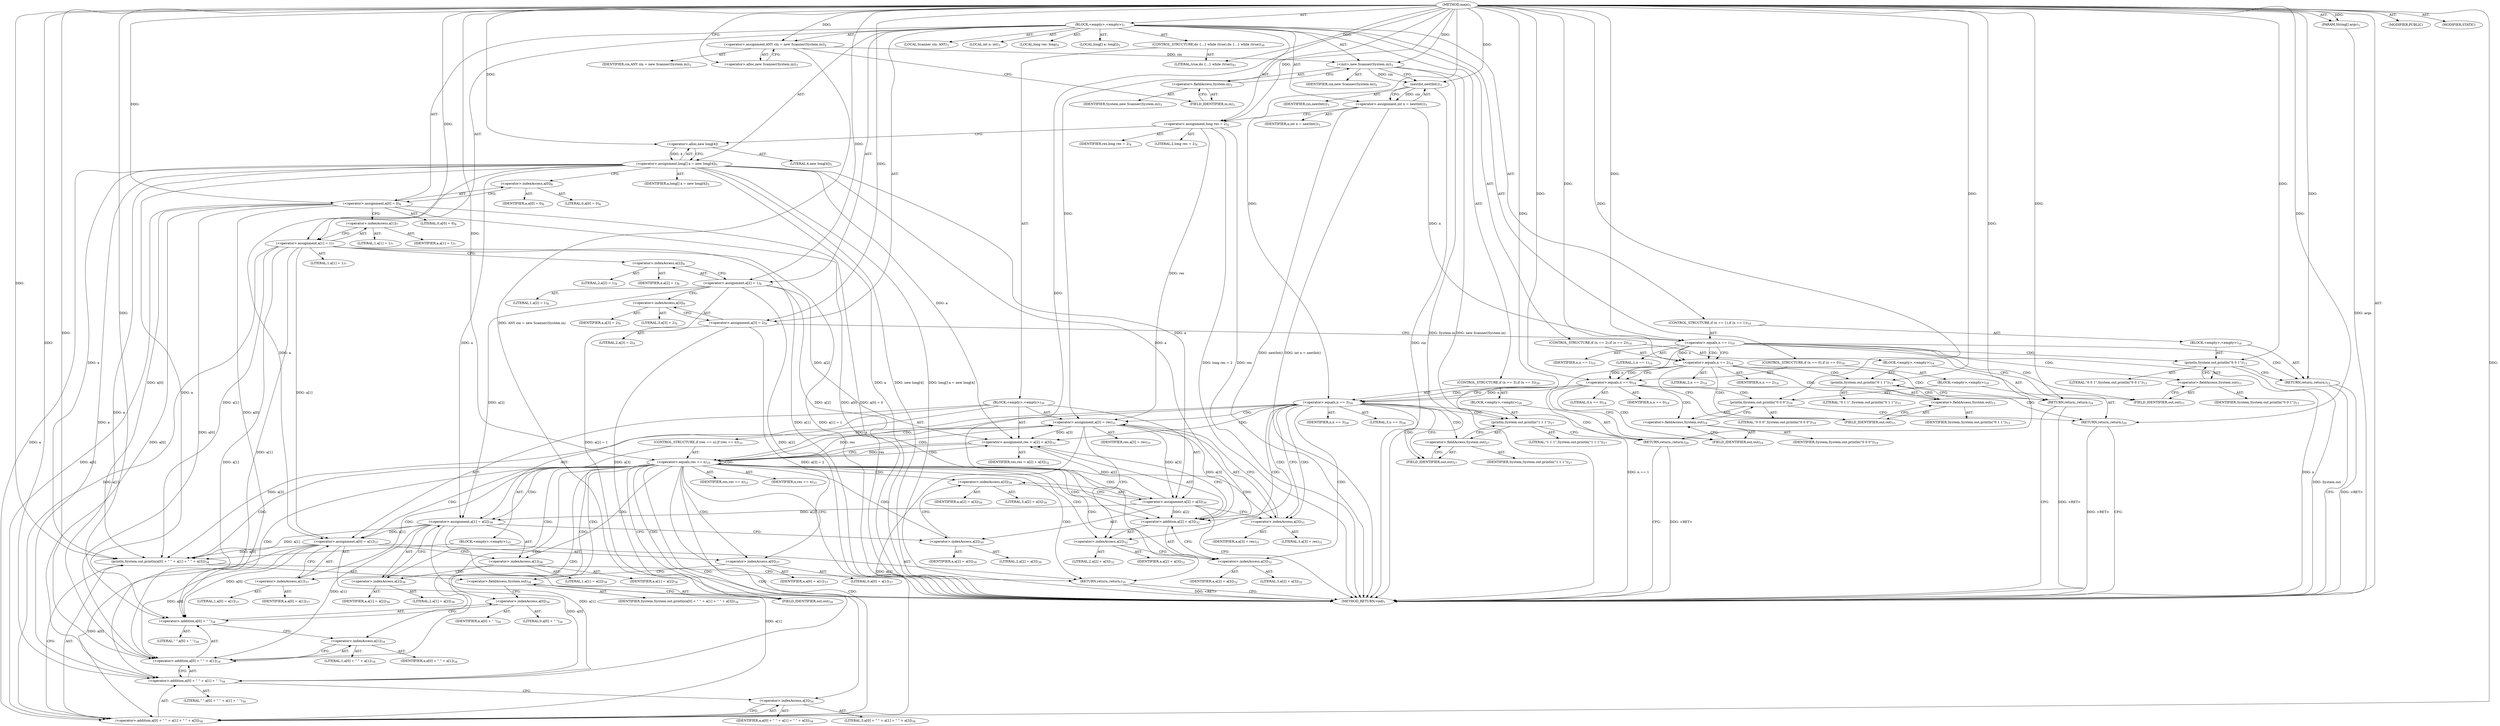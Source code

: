 digraph "main" {  
"19" [label = <(METHOD,main)<SUB>1</SUB>> ]
"20" [label = <(PARAM,String[] args)<SUB>1</SUB>> ]
"21" [label = <(BLOCK,&lt;empty&gt;,&lt;empty&gt;)<SUB>1</SUB>> ]
"4" [label = <(LOCAL,Scanner cin: ANY)<SUB>2</SUB>> ]
"22" [label = <(&lt;operator&gt;.assignment,ANY cin = new Scanner(System.in))<SUB>2</SUB>> ]
"23" [label = <(IDENTIFIER,cin,ANY cin = new Scanner(System.in))<SUB>2</SUB>> ]
"24" [label = <(&lt;operator&gt;.alloc,new Scanner(System.in))<SUB>2</SUB>> ]
"25" [label = <(&lt;init&gt;,new Scanner(System.in))<SUB>2</SUB>> ]
"3" [label = <(IDENTIFIER,cin,new Scanner(System.in))<SUB>2</SUB>> ]
"26" [label = <(&lt;operator&gt;.fieldAccess,System.in)<SUB>2</SUB>> ]
"27" [label = <(IDENTIFIER,System,new Scanner(System.in))<SUB>2</SUB>> ]
"28" [label = <(FIELD_IDENTIFIER,in,in)<SUB>2</SUB>> ]
"29" [label = <(LOCAL,int n: int)<SUB>3</SUB>> ]
"30" [label = <(&lt;operator&gt;.assignment,int n = nextInt())<SUB>3</SUB>> ]
"31" [label = <(IDENTIFIER,n,int n = nextInt())<SUB>3</SUB>> ]
"32" [label = <(nextInt,nextInt())<SUB>3</SUB>> ]
"33" [label = <(IDENTIFIER,cin,nextInt())<SUB>3</SUB>> ]
"34" [label = <(LOCAL,long res: long)<SUB>4</SUB>> ]
"35" [label = <(&lt;operator&gt;.assignment,long res = 2)<SUB>4</SUB>> ]
"36" [label = <(IDENTIFIER,res,long res = 2)<SUB>4</SUB>> ]
"37" [label = <(LITERAL,2,long res = 2)<SUB>4</SUB>> ]
"38" [label = <(LOCAL,long[] a: long[])<SUB>5</SUB>> ]
"39" [label = <(&lt;operator&gt;.assignment,long[] a = new long[4])<SUB>5</SUB>> ]
"40" [label = <(IDENTIFIER,a,long[] a = new long[4])<SUB>5</SUB>> ]
"41" [label = <(&lt;operator&gt;.alloc,new long[4])> ]
"42" [label = <(LITERAL,4,new long[4])<SUB>5</SUB>> ]
"43" [label = <(&lt;operator&gt;.assignment,a[0] = 0)<SUB>6</SUB>> ]
"44" [label = <(&lt;operator&gt;.indexAccess,a[0])<SUB>6</SUB>> ]
"45" [label = <(IDENTIFIER,a,a[0] = 0)<SUB>6</SUB>> ]
"46" [label = <(LITERAL,0,a[0] = 0)<SUB>6</SUB>> ]
"47" [label = <(LITERAL,0,a[0] = 0)<SUB>6</SUB>> ]
"48" [label = <(&lt;operator&gt;.assignment,a[1] = 1)<SUB>7</SUB>> ]
"49" [label = <(&lt;operator&gt;.indexAccess,a[1])<SUB>7</SUB>> ]
"50" [label = <(IDENTIFIER,a,a[1] = 1)<SUB>7</SUB>> ]
"51" [label = <(LITERAL,1,a[1] = 1)<SUB>7</SUB>> ]
"52" [label = <(LITERAL,1,a[1] = 1)<SUB>7</SUB>> ]
"53" [label = <(&lt;operator&gt;.assignment,a[2] = 1)<SUB>8</SUB>> ]
"54" [label = <(&lt;operator&gt;.indexAccess,a[2])<SUB>8</SUB>> ]
"55" [label = <(IDENTIFIER,a,a[2] = 1)<SUB>8</SUB>> ]
"56" [label = <(LITERAL,2,a[2] = 1)<SUB>8</SUB>> ]
"57" [label = <(LITERAL,1,a[2] = 1)<SUB>8</SUB>> ]
"58" [label = <(&lt;operator&gt;.assignment,a[3] = 2)<SUB>9</SUB>> ]
"59" [label = <(&lt;operator&gt;.indexAccess,a[3])<SUB>9</SUB>> ]
"60" [label = <(IDENTIFIER,a,a[3] = 2)<SUB>9</SUB>> ]
"61" [label = <(LITERAL,3,a[3] = 2)<SUB>9</SUB>> ]
"62" [label = <(LITERAL,2,a[3] = 2)<SUB>9</SUB>> ]
"63" [label = <(CONTROL_STRUCTURE,if (n == 1),if (n == 1))<SUB>10</SUB>> ]
"64" [label = <(&lt;operator&gt;.equals,n == 1)<SUB>10</SUB>> ]
"65" [label = <(IDENTIFIER,n,n == 1)<SUB>10</SUB>> ]
"66" [label = <(LITERAL,1,n == 1)<SUB>10</SUB>> ]
"67" [label = <(BLOCK,&lt;empty&gt;,&lt;empty&gt;)<SUB>10</SUB>> ]
"68" [label = <(println,System.out.println(&quot;0 0 1&quot;))<SUB>11</SUB>> ]
"69" [label = <(&lt;operator&gt;.fieldAccess,System.out)<SUB>11</SUB>> ]
"70" [label = <(IDENTIFIER,System,System.out.println(&quot;0 0 1&quot;))<SUB>11</SUB>> ]
"71" [label = <(FIELD_IDENTIFIER,out,out)<SUB>11</SUB>> ]
"72" [label = <(LITERAL,&quot;0 0 1&quot;,System.out.println(&quot;0 0 1&quot;))<SUB>11</SUB>> ]
"73" [label = <(RETURN,return;,return;)<SUB>12</SUB>> ]
"74" [label = <(CONTROL_STRUCTURE,if (n == 2),if (n == 2))<SUB>14</SUB>> ]
"75" [label = <(&lt;operator&gt;.equals,n == 2)<SUB>14</SUB>> ]
"76" [label = <(IDENTIFIER,n,n == 2)<SUB>14</SUB>> ]
"77" [label = <(LITERAL,2,n == 2)<SUB>14</SUB>> ]
"78" [label = <(BLOCK,&lt;empty&gt;,&lt;empty&gt;)<SUB>14</SUB>> ]
"79" [label = <(println,System.out.println(&quot;0 1 1&quot;))<SUB>15</SUB>> ]
"80" [label = <(&lt;operator&gt;.fieldAccess,System.out)<SUB>15</SUB>> ]
"81" [label = <(IDENTIFIER,System,System.out.println(&quot;0 1 1&quot;))<SUB>15</SUB>> ]
"82" [label = <(FIELD_IDENTIFIER,out,out)<SUB>15</SUB>> ]
"83" [label = <(LITERAL,&quot;0 1 1&quot;,System.out.println(&quot;0 1 1&quot;))<SUB>15</SUB>> ]
"84" [label = <(RETURN,return;,return;)<SUB>16</SUB>> ]
"85" [label = <(CONTROL_STRUCTURE,if (n == 0),if (n == 0))<SUB>18</SUB>> ]
"86" [label = <(&lt;operator&gt;.equals,n == 0)<SUB>18</SUB>> ]
"87" [label = <(IDENTIFIER,n,n == 0)<SUB>18</SUB>> ]
"88" [label = <(LITERAL,0,n == 0)<SUB>18</SUB>> ]
"89" [label = <(BLOCK,&lt;empty&gt;,&lt;empty&gt;)<SUB>18</SUB>> ]
"90" [label = <(println,System.out.println(&quot;0 0 0&quot;))<SUB>19</SUB>> ]
"91" [label = <(&lt;operator&gt;.fieldAccess,System.out)<SUB>19</SUB>> ]
"92" [label = <(IDENTIFIER,System,System.out.println(&quot;0 0 0&quot;))<SUB>19</SUB>> ]
"93" [label = <(FIELD_IDENTIFIER,out,out)<SUB>19</SUB>> ]
"94" [label = <(LITERAL,&quot;0 0 0&quot;,System.out.println(&quot;0 0 0&quot;))<SUB>19</SUB>> ]
"95" [label = <(RETURN,return;,return;)<SUB>20</SUB>> ]
"96" [label = <(CONTROL_STRUCTURE,if (n == 3),if (n == 3))<SUB>26</SUB>> ]
"97" [label = <(&lt;operator&gt;.equals,n == 3)<SUB>26</SUB>> ]
"98" [label = <(IDENTIFIER,n,n == 3)<SUB>26</SUB>> ]
"99" [label = <(LITERAL,3,n == 3)<SUB>26</SUB>> ]
"100" [label = <(BLOCK,&lt;empty&gt;,&lt;empty&gt;)<SUB>26</SUB>> ]
"101" [label = <(println,System.out.println(&quot;1 1 1&quot;))<SUB>27</SUB>> ]
"102" [label = <(&lt;operator&gt;.fieldAccess,System.out)<SUB>27</SUB>> ]
"103" [label = <(IDENTIFIER,System,System.out.println(&quot;1 1 1&quot;))<SUB>27</SUB>> ]
"104" [label = <(FIELD_IDENTIFIER,out,out)<SUB>27</SUB>> ]
"105" [label = <(LITERAL,&quot;1 1 1&quot;,System.out.println(&quot;1 1 1&quot;))<SUB>27</SUB>> ]
"106" [label = <(RETURN,return;,return;)<SUB>28</SUB>> ]
"107" [label = <(CONTROL_STRUCTURE,do {...} while (true),do {...} while (true))<SUB>30</SUB>> ]
"108" [label = <(BLOCK,&lt;empty&gt;,&lt;empty&gt;)<SUB>30</SUB>> ]
"109" [label = <(&lt;operator&gt;.assignment,a[3] = res)<SUB>31</SUB>> ]
"110" [label = <(&lt;operator&gt;.indexAccess,a[3])<SUB>31</SUB>> ]
"111" [label = <(IDENTIFIER,a,a[3] = res)<SUB>31</SUB>> ]
"112" [label = <(LITERAL,3,a[3] = res)<SUB>31</SUB>> ]
"113" [label = <(IDENTIFIER,res,a[3] = res)<SUB>31</SUB>> ]
"114" [label = <(&lt;operator&gt;.assignment,res = a[2] + a[3])<SUB>32</SUB>> ]
"115" [label = <(IDENTIFIER,res,res = a[2] + a[3])<SUB>32</SUB>> ]
"116" [label = <(&lt;operator&gt;.addition,a[2] + a[3])<SUB>32</SUB>> ]
"117" [label = <(&lt;operator&gt;.indexAccess,a[2])<SUB>32</SUB>> ]
"118" [label = <(IDENTIFIER,a,a[2] + a[3])<SUB>32</SUB>> ]
"119" [label = <(LITERAL,2,a[2] + a[3])<SUB>32</SUB>> ]
"120" [label = <(&lt;operator&gt;.indexAccess,a[3])<SUB>32</SUB>> ]
"121" [label = <(IDENTIFIER,a,a[2] + a[3])<SUB>32</SUB>> ]
"122" [label = <(LITERAL,3,a[2] + a[3])<SUB>32</SUB>> ]
"123" [label = <(CONTROL_STRUCTURE,if (res == n),if (res == n))<SUB>33</SUB>> ]
"124" [label = <(&lt;operator&gt;.equals,res == n)<SUB>33</SUB>> ]
"125" [label = <(IDENTIFIER,res,res == n)<SUB>33</SUB>> ]
"126" [label = <(IDENTIFIER,n,res == n)<SUB>33</SUB>> ]
"127" [label = <(BLOCK,&lt;empty&gt;,&lt;empty&gt;)<SUB>33</SUB>> ]
"128" [label = <(println,System.out.println(a[0] + &quot; &quot; + a[1] + &quot; &quot; + a[3]))<SUB>34</SUB>> ]
"129" [label = <(&lt;operator&gt;.fieldAccess,System.out)<SUB>34</SUB>> ]
"130" [label = <(IDENTIFIER,System,System.out.println(a[0] + &quot; &quot; + a[1] + &quot; &quot; + a[3]))<SUB>34</SUB>> ]
"131" [label = <(FIELD_IDENTIFIER,out,out)<SUB>34</SUB>> ]
"132" [label = <(&lt;operator&gt;.addition,a[0] + &quot; &quot; + a[1] + &quot; &quot; + a[3])<SUB>34</SUB>> ]
"133" [label = <(&lt;operator&gt;.addition,a[0] + &quot; &quot; + a[1] + &quot; &quot;)<SUB>34</SUB>> ]
"134" [label = <(&lt;operator&gt;.addition,a[0] + &quot; &quot; + a[1])<SUB>34</SUB>> ]
"135" [label = <(&lt;operator&gt;.addition,a[0] + &quot; &quot;)<SUB>34</SUB>> ]
"136" [label = <(&lt;operator&gt;.indexAccess,a[0])<SUB>34</SUB>> ]
"137" [label = <(IDENTIFIER,a,a[0] + &quot; &quot;)<SUB>34</SUB>> ]
"138" [label = <(LITERAL,0,a[0] + &quot; &quot;)<SUB>34</SUB>> ]
"139" [label = <(LITERAL,&quot; &quot;,a[0] + &quot; &quot;)<SUB>34</SUB>> ]
"140" [label = <(&lt;operator&gt;.indexAccess,a[1])<SUB>34</SUB>> ]
"141" [label = <(IDENTIFIER,a,a[0] + &quot; &quot; + a[1])<SUB>34</SUB>> ]
"142" [label = <(LITERAL,1,a[0] + &quot; &quot; + a[1])<SUB>34</SUB>> ]
"143" [label = <(LITERAL,&quot; &quot;,a[0] + &quot; &quot; + a[1] + &quot; &quot;)<SUB>34</SUB>> ]
"144" [label = <(&lt;operator&gt;.indexAccess,a[3])<SUB>34</SUB>> ]
"145" [label = <(IDENTIFIER,a,a[0] + &quot; &quot; + a[1] + &quot; &quot; + a[3])<SUB>34</SUB>> ]
"146" [label = <(LITERAL,3,a[0] + &quot; &quot; + a[1] + &quot; &quot; + a[3])<SUB>34</SUB>> ]
"147" [label = <(RETURN,return;,return;)<SUB>35</SUB>> ]
"148" [label = <(&lt;operator&gt;.assignment,a[0] = a[1])<SUB>37</SUB>> ]
"149" [label = <(&lt;operator&gt;.indexAccess,a[0])<SUB>37</SUB>> ]
"150" [label = <(IDENTIFIER,a,a[0] = a[1])<SUB>37</SUB>> ]
"151" [label = <(LITERAL,0,a[0] = a[1])<SUB>37</SUB>> ]
"152" [label = <(&lt;operator&gt;.indexAccess,a[1])<SUB>37</SUB>> ]
"153" [label = <(IDENTIFIER,a,a[0] = a[1])<SUB>37</SUB>> ]
"154" [label = <(LITERAL,1,a[0] = a[1])<SUB>37</SUB>> ]
"155" [label = <(&lt;operator&gt;.assignment,a[1] = a[2])<SUB>38</SUB>> ]
"156" [label = <(&lt;operator&gt;.indexAccess,a[1])<SUB>38</SUB>> ]
"157" [label = <(IDENTIFIER,a,a[1] = a[2])<SUB>38</SUB>> ]
"158" [label = <(LITERAL,1,a[1] = a[2])<SUB>38</SUB>> ]
"159" [label = <(&lt;operator&gt;.indexAccess,a[2])<SUB>38</SUB>> ]
"160" [label = <(IDENTIFIER,a,a[1] = a[2])<SUB>38</SUB>> ]
"161" [label = <(LITERAL,2,a[1] = a[2])<SUB>38</SUB>> ]
"162" [label = <(&lt;operator&gt;.assignment,a[2] = a[3])<SUB>39</SUB>> ]
"163" [label = <(&lt;operator&gt;.indexAccess,a[2])<SUB>39</SUB>> ]
"164" [label = <(IDENTIFIER,a,a[2] = a[3])<SUB>39</SUB>> ]
"165" [label = <(LITERAL,2,a[2] = a[3])<SUB>39</SUB>> ]
"166" [label = <(&lt;operator&gt;.indexAccess,a[3])<SUB>39</SUB>> ]
"167" [label = <(IDENTIFIER,a,a[2] = a[3])<SUB>39</SUB>> ]
"168" [label = <(LITERAL,3,a[2] = a[3])<SUB>39</SUB>> ]
"169" [label = <(LITERAL,true,do {...} while (true))<SUB>41</SUB>> ]
"170" [label = <(MODIFIER,PUBLIC)> ]
"171" [label = <(MODIFIER,STATIC)> ]
"172" [label = <(METHOD_RETURN,void)<SUB>1</SUB>> ]
  "19" -> "20"  [ label = "AST: "] 
  "19" -> "21"  [ label = "AST: "] 
  "19" -> "170"  [ label = "AST: "] 
  "19" -> "171"  [ label = "AST: "] 
  "19" -> "172"  [ label = "AST: "] 
  "21" -> "4"  [ label = "AST: "] 
  "21" -> "22"  [ label = "AST: "] 
  "21" -> "25"  [ label = "AST: "] 
  "21" -> "29"  [ label = "AST: "] 
  "21" -> "30"  [ label = "AST: "] 
  "21" -> "34"  [ label = "AST: "] 
  "21" -> "35"  [ label = "AST: "] 
  "21" -> "38"  [ label = "AST: "] 
  "21" -> "39"  [ label = "AST: "] 
  "21" -> "43"  [ label = "AST: "] 
  "21" -> "48"  [ label = "AST: "] 
  "21" -> "53"  [ label = "AST: "] 
  "21" -> "58"  [ label = "AST: "] 
  "21" -> "63"  [ label = "AST: "] 
  "21" -> "74"  [ label = "AST: "] 
  "21" -> "85"  [ label = "AST: "] 
  "21" -> "96"  [ label = "AST: "] 
  "21" -> "107"  [ label = "AST: "] 
  "22" -> "23"  [ label = "AST: "] 
  "22" -> "24"  [ label = "AST: "] 
  "25" -> "3"  [ label = "AST: "] 
  "25" -> "26"  [ label = "AST: "] 
  "26" -> "27"  [ label = "AST: "] 
  "26" -> "28"  [ label = "AST: "] 
  "30" -> "31"  [ label = "AST: "] 
  "30" -> "32"  [ label = "AST: "] 
  "32" -> "33"  [ label = "AST: "] 
  "35" -> "36"  [ label = "AST: "] 
  "35" -> "37"  [ label = "AST: "] 
  "39" -> "40"  [ label = "AST: "] 
  "39" -> "41"  [ label = "AST: "] 
  "41" -> "42"  [ label = "AST: "] 
  "43" -> "44"  [ label = "AST: "] 
  "43" -> "47"  [ label = "AST: "] 
  "44" -> "45"  [ label = "AST: "] 
  "44" -> "46"  [ label = "AST: "] 
  "48" -> "49"  [ label = "AST: "] 
  "48" -> "52"  [ label = "AST: "] 
  "49" -> "50"  [ label = "AST: "] 
  "49" -> "51"  [ label = "AST: "] 
  "53" -> "54"  [ label = "AST: "] 
  "53" -> "57"  [ label = "AST: "] 
  "54" -> "55"  [ label = "AST: "] 
  "54" -> "56"  [ label = "AST: "] 
  "58" -> "59"  [ label = "AST: "] 
  "58" -> "62"  [ label = "AST: "] 
  "59" -> "60"  [ label = "AST: "] 
  "59" -> "61"  [ label = "AST: "] 
  "63" -> "64"  [ label = "AST: "] 
  "63" -> "67"  [ label = "AST: "] 
  "64" -> "65"  [ label = "AST: "] 
  "64" -> "66"  [ label = "AST: "] 
  "67" -> "68"  [ label = "AST: "] 
  "67" -> "73"  [ label = "AST: "] 
  "68" -> "69"  [ label = "AST: "] 
  "68" -> "72"  [ label = "AST: "] 
  "69" -> "70"  [ label = "AST: "] 
  "69" -> "71"  [ label = "AST: "] 
  "74" -> "75"  [ label = "AST: "] 
  "74" -> "78"  [ label = "AST: "] 
  "75" -> "76"  [ label = "AST: "] 
  "75" -> "77"  [ label = "AST: "] 
  "78" -> "79"  [ label = "AST: "] 
  "78" -> "84"  [ label = "AST: "] 
  "79" -> "80"  [ label = "AST: "] 
  "79" -> "83"  [ label = "AST: "] 
  "80" -> "81"  [ label = "AST: "] 
  "80" -> "82"  [ label = "AST: "] 
  "85" -> "86"  [ label = "AST: "] 
  "85" -> "89"  [ label = "AST: "] 
  "86" -> "87"  [ label = "AST: "] 
  "86" -> "88"  [ label = "AST: "] 
  "89" -> "90"  [ label = "AST: "] 
  "89" -> "95"  [ label = "AST: "] 
  "90" -> "91"  [ label = "AST: "] 
  "90" -> "94"  [ label = "AST: "] 
  "91" -> "92"  [ label = "AST: "] 
  "91" -> "93"  [ label = "AST: "] 
  "96" -> "97"  [ label = "AST: "] 
  "96" -> "100"  [ label = "AST: "] 
  "97" -> "98"  [ label = "AST: "] 
  "97" -> "99"  [ label = "AST: "] 
  "100" -> "101"  [ label = "AST: "] 
  "100" -> "106"  [ label = "AST: "] 
  "101" -> "102"  [ label = "AST: "] 
  "101" -> "105"  [ label = "AST: "] 
  "102" -> "103"  [ label = "AST: "] 
  "102" -> "104"  [ label = "AST: "] 
  "107" -> "108"  [ label = "AST: "] 
  "107" -> "169"  [ label = "AST: "] 
  "108" -> "109"  [ label = "AST: "] 
  "108" -> "114"  [ label = "AST: "] 
  "108" -> "123"  [ label = "AST: "] 
  "108" -> "148"  [ label = "AST: "] 
  "108" -> "155"  [ label = "AST: "] 
  "108" -> "162"  [ label = "AST: "] 
  "109" -> "110"  [ label = "AST: "] 
  "109" -> "113"  [ label = "AST: "] 
  "110" -> "111"  [ label = "AST: "] 
  "110" -> "112"  [ label = "AST: "] 
  "114" -> "115"  [ label = "AST: "] 
  "114" -> "116"  [ label = "AST: "] 
  "116" -> "117"  [ label = "AST: "] 
  "116" -> "120"  [ label = "AST: "] 
  "117" -> "118"  [ label = "AST: "] 
  "117" -> "119"  [ label = "AST: "] 
  "120" -> "121"  [ label = "AST: "] 
  "120" -> "122"  [ label = "AST: "] 
  "123" -> "124"  [ label = "AST: "] 
  "123" -> "127"  [ label = "AST: "] 
  "124" -> "125"  [ label = "AST: "] 
  "124" -> "126"  [ label = "AST: "] 
  "127" -> "128"  [ label = "AST: "] 
  "127" -> "147"  [ label = "AST: "] 
  "128" -> "129"  [ label = "AST: "] 
  "128" -> "132"  [ label = "AST: "] 
  "129" -> "130"  [ label = "AST: "] 
  "129" -> "131"  [ label = "AST: "] 
  "132" -> "133"  [ label = "AST: "] 
  "132" -> "144"  [ label = "AST: "] 
  "133" -> "134"  [ label = "AST: "] 
  "133" -> "143"  [ label = "AST: "] 
  "134" -> "135"  [ label = "AST: "] 
  "134" -> "140"  [ label = "AST: "] 
  "135" -> "136"  [ label = "AST: "] 
  "135" -> "139"  [ label = "AST: "] 
  "136" -> "137"  [ label = "AST: "] 
  "136" -> "138"  [ label = "AST: "] 
  "140" -> "141"  [ label = "AST: "] 
  "140" -> "142"  [ label = "AST: "] 
  "144" -> "145"  [ label = "AST: "] 
  "144" -> "146"  [ label = "AST: "] 
  "148" -> "149"  [ label = "AST: "] 
  "148" -> "152"  [ label = "AST: "] 
  "149" -> "150"  [ label = "AST: "] 
  "149" -> "151"  [ label = "AST: "] 
  "152" -> "153"  [ label = "AST: "] 
  "152" -> "154"  [ label = "AST: "] 
  "155" -> "156"  [ label = "AST: "] 
  "155" -> "159"  [ label = "AST: "] 
  "156" -> "157"  [ label = "AST: "] 
  "156" -> "158"  [ label = "AST: "] 
  "159" -> "160"  [ label = "AST: "] 
  "159" -> "161"  [ label = "AST: "] 
  "162" -> "163"  [ label = "AST: "] 
  "162" -> "166"  [ label = "AST: "] 
  "163" -> "164"  [ label = "AST: "] 
  "163" -> "165"  [ label = "AST: "] 
  "166" -> "167"  [ label = "AST: "] 
  "166" -> "168"  [ label = "AST: "] 
  "22" -> "28"  [ label = "CFG: "] 
  "25" -> "32"  [ label = "CFG: "] 
  "30" -> "35"  [ label = "CFG: "] 
  "35" -> "41"  [ label = "CFG: "] 
  "39" -> "44"  [ label = "CFG: "] 
  "43" -> "49"  [ label = "CFG: "] 
  "48" -> "54"  [ label = "CFG: "] 
  "53" -> "59"  [ label = "CFG: "] 
  "58" -> "64"  [ label = "CFG: "] 
  "24" -> "22"  [ label = "CFG: "] 
  "26" -> "25"  [ label = "CFG: "] 
  "32" -> "30"  [ label = "CFG: "] 
  "41" -> "39"  [ label = "CFG: "] 
  "44" -> "43"  [ label = "CFG: "] 
  "49" -> "48"  [ label = "CFG: "] 
  "54" -> "53"  [ label = "CFG: "] 
  "59" -> "58"  [ label = "CFG: "] 
  "64" -> "71"  [ label = "CFG: "] 
  "64" -> "75"  [ label = "CFG: "] 
  "75" -> "82"  [ label = "CFG: "] 
  "75" -> "86"  [ label = "CFG: "] 
  "86" -> "93"  [ label = "CFG: "] 
  "86" -> "97"  [ label = "CFG: "] 
  "97" -> "104"  [ label = "CFG: "] 
  "97" -> "110"  [ label = "CFG: "] 
  "28" -> "26"  [ label = "CFG: "] 
  "68" -> "73"  [ label = "CFG: "] 
  "73" -> "172"  [ label = "CFG: "] 
  "79" -> "84"  [ label = "CFG: "] 
  "84" -> "172"  [ label = "CFG: "] 
  "90" -> "95"  [ label = "CFG: "] 
  "95" -> "172"  [ label = "CFG: "] 
  "101" -> "106"  [ label = "CFG: "] 
  "106" -> "172"  [ label = "CFG: "] 
  "109" -> "117"  [ label = "CFG: "] 
  "114" -> "124"  [ label = "CFG: "] 
  "148" -> "156"  [ label = "CFG: "] 
  "155" -> "163"  [ label = "CFG: "] 
  "162" -> "172"  [ label = "CFG: "] 
  "162" -> "110"  [ label = "CFG: "] 
  "69" -> "68"  [ label = "CFG: "] 
  "80" -> "79"  [ label = "CFG: "] 
  "91" -> "90"  [ label = "CFG: "] 
  "102" -> "101"  [ label = "CFG: "] 
  "110" -> "109"  [ label = "CFG: "] 
  "116" -> "114"  [ label = "CFG: "] 
  "124" -> "131"  [ label = "CFG: "] 
  "124" -> "149"  [ label = "CFG: "] 
  "149" -> "152"  [ label = "CFG: "] 
  "152" -> "148"  [ label = "CFG: "] 
  "156" -> "159"  [ label = "CFG: "] 
  "159" -> "155"  [ label = "CFG: "] 
  "163" -> "166"  [ label = "CFG: "] 
  "166" -> "162"  [ label = "CFG: "] 
  "71" -> "69"  [ label = "CFG: "] 
  "82" -> "80"  [ label = "CFG: "] 
  "93" -> "91"  [ label = "CFG: "] 
  "104" -> "102"  [ label = "CFG: "] 
  "117" -> "120"  [ label = "CFG: "] 
  "120" -> "116"  [ label = "CFG: "] 
  "128" -> "147"  [ label = "CFG: "] 
  "147" -> "172"  [ label = "CFG: "] 
  "129" -> "136"  [ label = "CFG: "] 
  "132" -> "128"  [ label = "CFG: "] 
  "131" -> "129"  [ label = "CFG: "] 
  "133" -> "144"  [ label = "CFG: "] 
  "144" -> "132"  [ label = "CFG: "] 
  "134" -> "133"  [ label = "CFG: "] 
  "135" -> "140"  [ label = "CFG: "] 
  "140" -> "134"  [ label = "CFG: "] 
  "136" -> "135"  [ label = "CFG: "] 
  "19" -> "24"  [ label = "CFG: "] 
  "84" -> "172"  [ label = "DDG: &lt;RET&gt;"] 
  "106" -> "172"  [ label = "DDG: &lt;RET&gt;"] 
  "95" -> "172"  [ label = "DDG: &lt;RET&gt;"] 
  "147" -> "172"  [ label = "DDG: &lt;RET&gt;"] 
  "73" -> "172"  [ label = "DDG: &lt;RET&gt;"] 
  "20" -> "172"  [ label = "DDG: args"] 
  "22" -> "172"  [ label = "DDG: ANY cin = new Scanner(System.in)"] 
  "25" -> "172"  [ label = "DDG: System.in"] 
  "25" -> "172"  [ label = "DDG: new Scanner(System.in)"] 
  "32" -> "172"  [ label = "DDG: cin"] 
  "30" -> "172"  [ label = "DDG: nextInt()"] 
  "30" -> "172"  [ label = "DDG: int n = nextInt()"] 
  "35" -> "172"  [ label = "DDG: res"] 
  "35" -> "172"  [ label = "DDG: long res = 2"] 
  "39" -> "172"  [ label = "DDG: a"] 
  "39" -> "172"  [ label = "DDG: new long[4]"] 
  "39" -> "172"  [ label = "DDG: long[] a = new long[4]"] 
  "43" -> "172"  [ label = "DDG: a[0]"] 
  "43" -> "172"  [ label = "DDG: a[0] = 0"] 
  "48" -> "172"  [ label = "DDG: a[1]"] 
  "48" -> "172"  [ label = "DDG: a[1] = 1"] 
  "53" -> "172"  [ label = "DDG: a[2]"] 
  "53" -> "172"  [ label = "DDG: a[2] = 1"] 
  "58" -> "172"  [ label = "DDG: a[3]"] 
  "58" -> "172"  [ label = "DDG: a[3] = 2"] 
  "64" -> "172"  [ label = "DDG: n"] 
  "64" -> "172"  [ label = "DDG: n == 1"] 
  "68" -> "172"  [ label = "DDG: System.out"] 
  "19" -> "20"  [ label = "DDG: "] 
  "19" -> "22"  [ label = "DDG: "] 
  "32" -> "30"  [ label = "DDG: cin"] 
  "19" -> "35"  [ label = "DDG: "] 
  "41" -> "39"  [ label = "DDG: 4"] 
  "19" -> "43"  [ label = "DDG: "] 
  "19" -> "48"  [ label = "DDG: "] 
  "19" -> "53"  [ label = "DDG: "] 
  "19" -> "58"  [ label = "DDG: "] 
  "22" -> "25"  [ label = "DDG: cin"] 
  "19" -> "25"  [ label = "DDG: "] 
  "19" -> "169"  [ label = "DDG: "] 
  "25" -> "32"  [ label = "DDG: cin"] 
  "19" -> "32"  [ label = "DDG: "] 
  "19" -> "41"  [ label = "DDG: "] 
  "30" -> "64"  [ label = "DDG: n"] 
  "19" -> "64"  [ label = "DDG: "] 
  "19" -> "73"  [ label = "DDG: "] 
  "64" -> "75"  [ label = "DDG: n"] 
  "19" -> "75"  [ label = "DDG: "] 
  "19" -> "84"  [ label = "DDG: "] 
  "75" -> "86"  [ label = "DDG: n"] 
  "19" -> "86"  [ label = "DDG: "] 
  "19" -> "95"  [ label = "DDG: "] 
  "86" -> "97"  [ label = "DDG: n"] 
  "19" -> "97"  [ label = "DDG: "] 
  "19" -> "106"  [ label = "DDG: "] 
  "35" -> "109"  [ label = "DDG: res"] 
  "124" -> "109"  [ label = "DDG: res"] 
  "19" -> "109"  [ label = "DDG: "] 
  "39" -> "114"  [ label = "DDG: a"] 
  "53" -> "114"  [ label = "DDG: a[2]"] 
  "162" -> "114"  [ label = "DDG: a[2]"] 
  "109" -> "114"  [ label = "DDG: a[3]"] 
  "39" -> "148"  [ label = "DDG: a"] 
  "48" -> "148"  [ label = "DDG: a[1]"] 
  "155" -> "148"  [ label = "DDG: a[1]"] 
  "39" -> "155"  [ label = "DDG: a"] 
  "53" -> "155"  [ label = "DDG: a[2]"] 
  "162" -> "155"  [ label = "DDG: a[2]"] 
  "39" -> "162"  [ label = "DDG: a"] 
  "109" -> "162"  [ label = "DDG: a[3]"] 
  "19" -> "68"  [ label = "DDG: "] 
  "19" -> "79"  [ label = "DDG: "] 
  "19" -> "90"  [ label = "DDG: "] 
  "19" -> "101"  [ label = "DDG: "] 
  "39" -> "116"  [ label = "DDG: a"] 
  "53" -> "116"  [ label = "DDG: a[2]"] 
  "162" -> "116"  [ label = "DDG: a[2]"] 
  "109" -> "116"  [ label = "DDG: a[3]"] 
  "114" -> "124"  [ label = "DDG: res"] 
  "19" -> "124"  [ label = "DDG: "] 
  "97" -> "124"  [ label = "DDG: n"] 
  "19" -> "147"  [ label = "DDG: "] 
  "39" -> "128"  [ label = "DDG: a"] 
  "43" -> "128"  [ label = "DDG: a[0]"] 
  "148" -> "128"  [ label = "DDG: a[0]"] 
  "19" -> "128"  [ label = "DDG: "] 
  "48" -> "128"  [ label = "DDG: a[1]"] 
  "155" -> "128"  [ label = "DDG: a[1]"] 
  "109" -> "128"  [ label = "DDG: a[3]"] 
  "39" -> "132"  [ label = "DDG: a"] 
  "43" -> "132"  [ label = "DDG: a[0]"] 
  "148" -> "132"  [ label = "DDG: a[0]"] 
  "19" -> "132"  [ label = "DDG: "] 
  "48" -> "132"  [ label = "DDG: a[1]"] 
  "155" -> "132"  [ label = "DDG: a[1]"] 
  "109" -> "132"  [ label = "DDG: a[3]"] 
  "39" -> "133"  [ label = "DDG: a"] 
  "43" -> "133"  [ label = "DDG: a[0]"] 
  "148" -> "133"  [ label = "DDG: a[0]"] 
  "19" -> "133"  [ label = "DDG: "] 
  "48" -> "133"  [ label = "DDG: a[1]"] 
  "155" -> "133"  [ label = "DDG: a[1]"] 
  "39" -> "134"  [ label = "DDG: a"] 
  "43" -> "134"  [ label = "DDG: a[0]"] 
  "148" -> "134"  [ label = "DDG: a[0]"] 
  "19" -> "134"  [ label = "DDG: "] 
  "48" -> "134"  [ label = "DDG: a[1]"] 
  "155" -> "134"  [ label = "DDG: a[1]"] 
  "39" -> "135"  [ label = "DDG: a"] 
  "43" -> "135"  [ label = "DDG: a[0]"] 
  "148" -> "135"  [ label = "DDG: a[0]"] 
  "19" -> "135"  [ label = "DDG: "] 
  "64" -> "68"  [ label = "CDG: "] 
  "64" -> "73"  [ label = "CDG: "] 
  "64" -> "75"  [ label = "CDG: "] 
  "64" -> "69"  [ label = "CDG: "] 
  "64" -> "71"  [ label = "CDG: "] 
  "75" -> "84"  [ label = "CDG: "] 
  "75" -> "82"  [ label = "CDG: "] 
  "75" -> "79"  [ label = "CDG: "] 
  "75" -> "80"  [ label = "CDG: "] 
  "75" -> "86"  [ label = "CDG: "] 
  "86" -> "95"  [ label = "CDG: "] 
  "86" -> "97"  [ label = "CDG: "] 
  "86" -> "91"  [ label = "CDG: "] 
  "86" -> "93"  [ label = "CDG: "] 
  "86" -> "90"  [ label = "CDG: "] 
  "97" -> "120"  [ label = "CDG: "] 
  "97" -> "116"  [ label = "CDG: "] 
  "97" -> "102"  [ label = "CDG: "] 
  "97" -> "114"  [ label = "CDG: "] 
  "97" -> "104"  [ label = "CDG: "] 
  "97" -> "106"  [ label = "CDG: "] 
  "97" -> "101"  [ label = "CDG: "] 
  "97" -> "110"  [ label = "CDG: "] 
  "97" -> "117"  [ label = "CDG: "] 
  "97" -> "124"  [ label = "CDG: "] 
  "97" -> "109"  [ label = "CDG: "] 
  "124" -> "136"  [ label = "CDG: "] 
  "124" -> "128"  [ label = "CDG: "] 
  "124" -> "163"  [ label = "CDG: "] 
  "124" -> "131"  [ label = "CDG: "] 
  "124" -> "166"  [ label = "CDG: "] 
  "124" -> "149"  [ label = "CDG: "] 
  "124" -> "132"  [ label = "CDG: "] 
  "124" -> "162"  [ label = "CDG: "] 
  "124" -> "159"  [ label = "CDG: "] 
  "124" -> "144"  [ label = "CDG: "] 
  "124" -> "129"  [ label = "CDG: "] 
  "124" -> "134"  [ label = "CDG: "] 
  "124" -> "140"  [ label = "CDG: "] 
  "124" -> "148"  [ label = "CDG: "] 
  "124" -> "152"  [ label = "CDG: "] 
  "124" -> "147"  [ label = "CDG: "] 
  "124" -> "135"  [ label = "CDG: "] 
  "124" -> "155"  [ label = "CDG: "] 
  "124" -> "156"  [ label = "CDG: "] 
  "124" -> "133"  [ label = "CDG: "] 
  "124" -> "120"  [ label = "CDG: "] 
  "124" -> "116"  [ label = "CDG: "] 
  "124" -> "114"  [ label = "CDG: "] 
  "124" -> "110"  [ label = "CDG: "] 
  "124" -> "117"  [ label = "CDG: "] 
  "124" -> "124"  [ label = "CDG: "] 
  "124" -> "109"  [ label = "CDG: "] 
}
